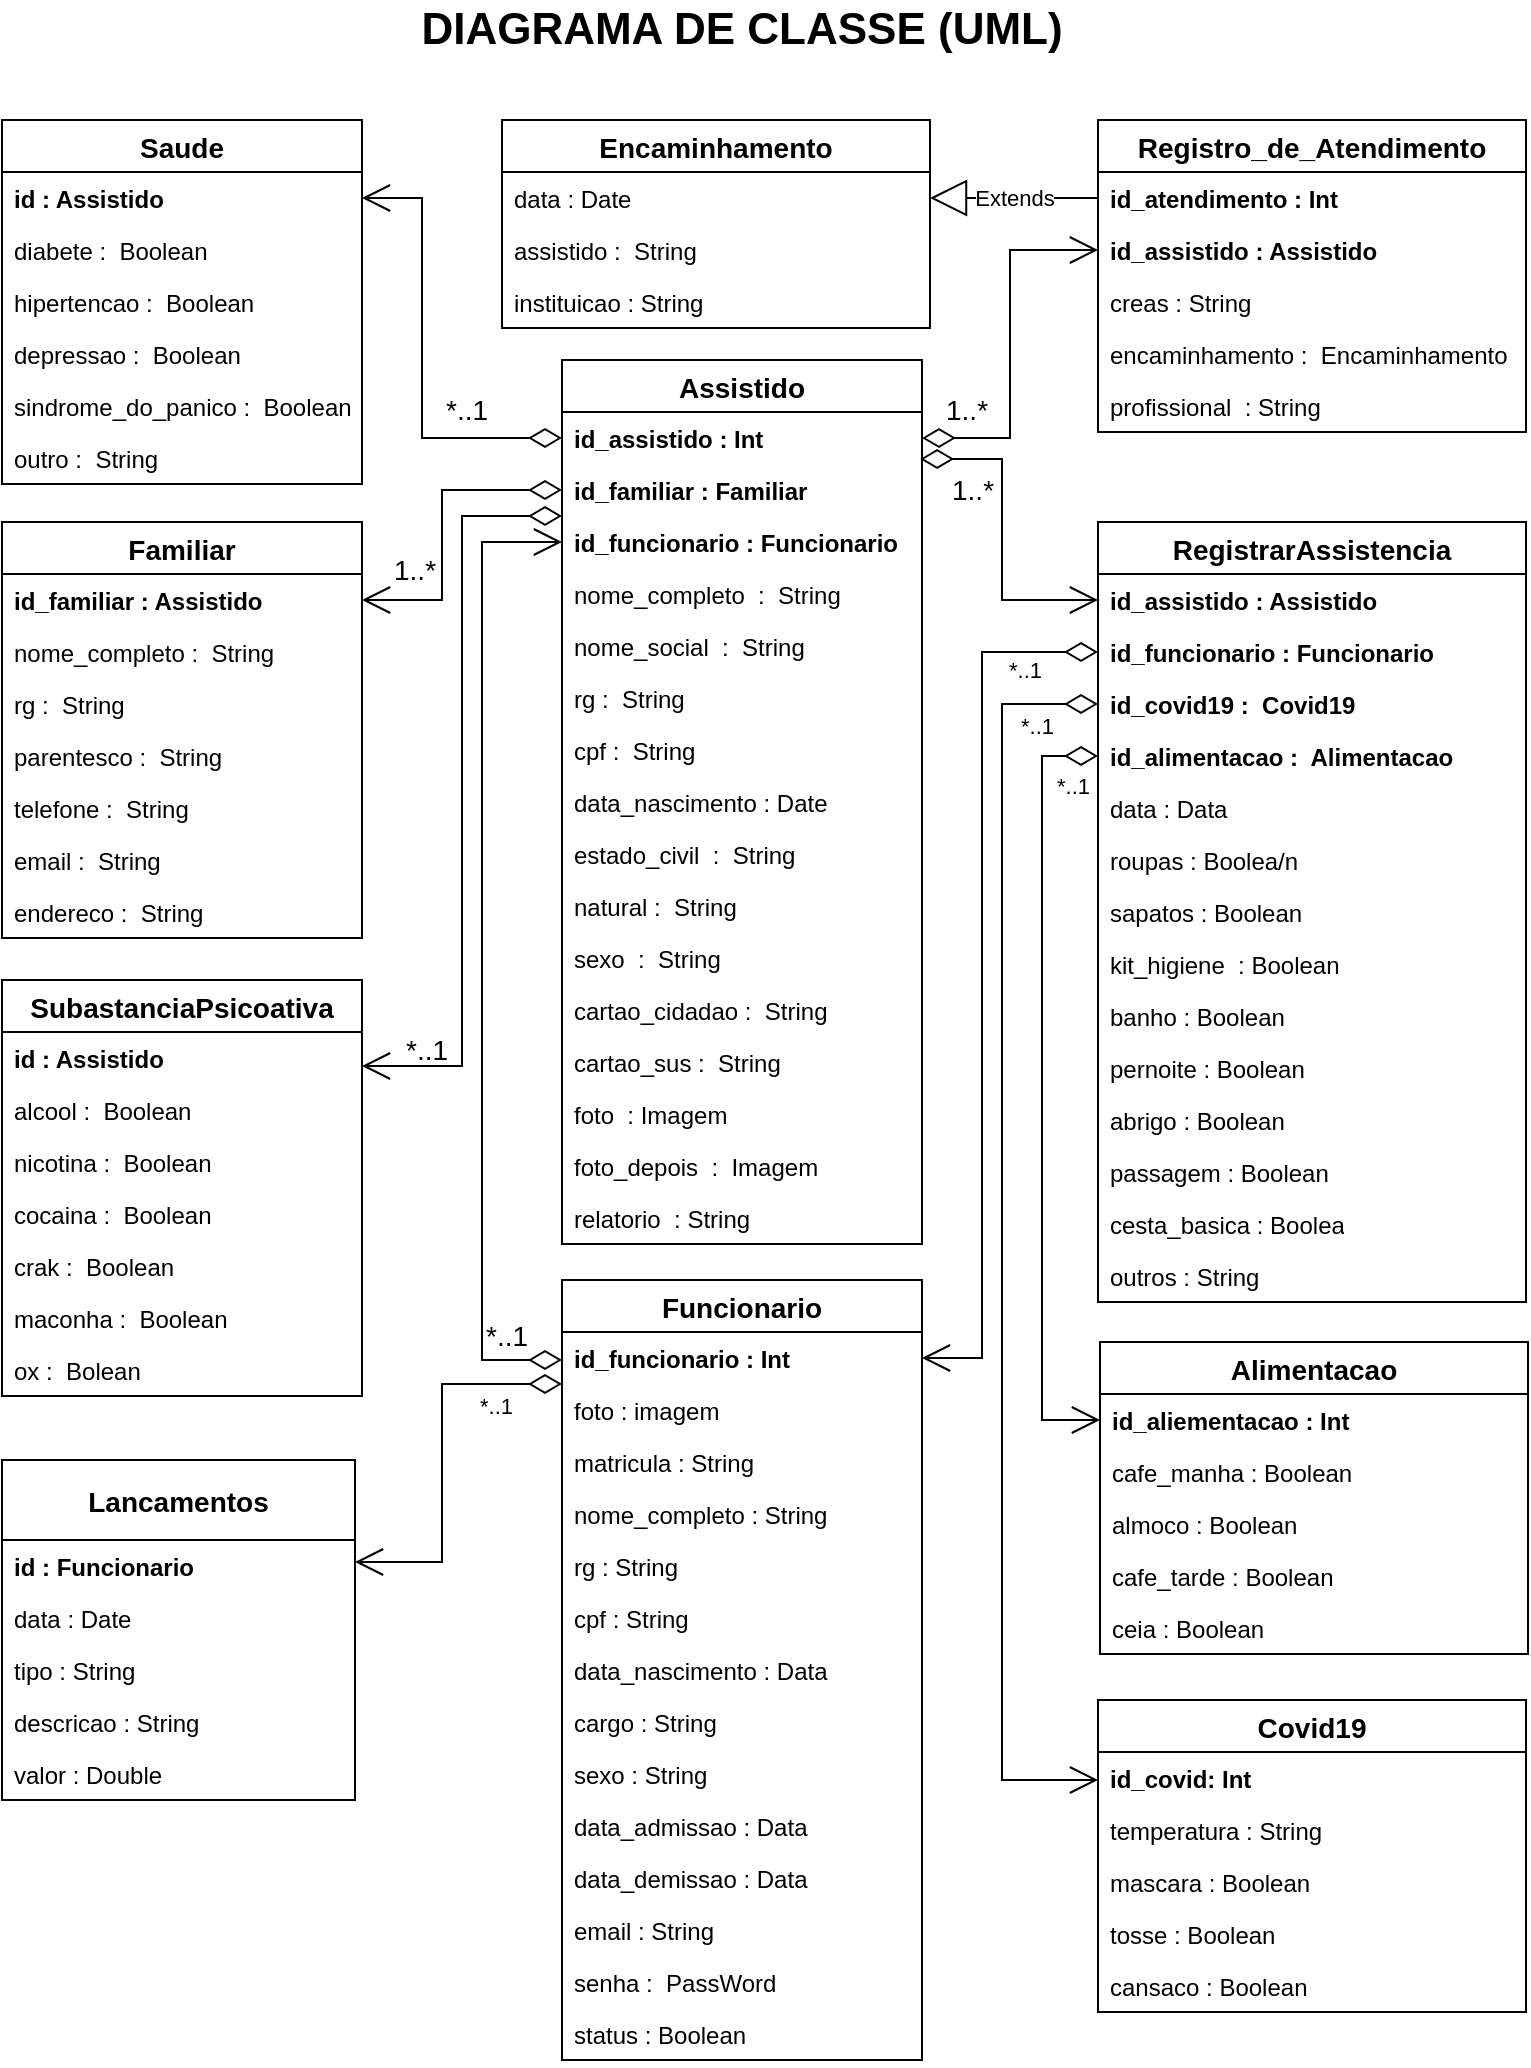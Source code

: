 <mxfile version="16.6.1" type="device"><diagram id="DIcreP77jRd5y2F-mTkE" name="Page-1"><mxGraphModel dx="1102" dy="582" grid="1" gridSize="10" guides="1" tooltips="1" connect="1" arrows="1" fold="1" page="1" pageScale="1" pageWidth="827" pageHeight="1169" math="0" shadow="0"><root><mxCell id="0"/><mxCell id="1" parent="0"/><mxCell id="eaZsyKEzgqbfOsxYwFfG-1" value="Assistido" style="swimlane;fontStyle=1;childLayout=stackLayout;horizontal=1;startSize=26;fillColor=none;horizontalStack=0;resizeParent=1;resizeParentMax=0;resizeLast=0;collapsible=1;marginBottom=0;fontSize=14;" parent="1" vertex="1"><mxGeometry x="320" y="200" width="180" height="442" as="geometry"/></mxCell><mxCell id="eaZsyKEzgqbfOsxYwFfG-2" value="id_assistido : Int" style="text;strokeColor=none;fillColor=none;align=left;verticalAlign=top;spacingLeft=4;spacingRight=4;overflow=hidden;rotatable=0;points=[[0,0.5],[1,0.5]];portConstraint=eastwest;fontStyle=1" parent="eaZsyKEzgqbfOsxYwFfG-1" vertex="1"><mxGeometry y="26" width="180" height="26" as="geometry"/></mxCell><mxCell id="eaZsyKEzgqbfOsxYwFfG-3" value="id_familiar : Familiar" style="text;strokeColor=none;fillColor=none;align=left;verticalAlign=top;spacingLeft=4;spacingRight=4;overflow=hidden;rotatable=0;points=[[0,0.5],[1,0.5]];portConstraint=eastwest;fontStyle=1" parent="eaZsyKEzgqbfOsxYwFfG-1" vertex="1"><mxGeometry y="52" width="180" height="26" as="geometry"/></mxCell><mxCell id="eaZsyKEzgqbfOsxYwFfG-4" value="id_funcionario : Funcionario" style="text;strokeColor=none;fillColor=none;align=left;verticalAlign=top;spacingLeft=4;spacingRight=4;overflow=hidden;rotatable=0;points=[[0,0.5],[1,0.5]];portConstraint=eastwest;fontStyle=1" parent="eaZsyKEzgqbfOsxYwFfG-1" vertex="1"><mxGeometry y="78" width="180" height="26" as="geometry"/></mxCell><mxCell id="eaZsyKEzgqbfOsxYwFfG-5" value="nome_completo  :  String" style="text;strokeColor=none;fillColor=none;align=left;verticalAlign=top;spacingLeft=4;spacingRight=4;overflow=hidden;rotatable=0;points=[[0,0.5],[1,0.5]];portConstraint=eastwest;" parent="eaZsyKEzgqbfOsxYwFfG-1" vertex="1"><mxGeometry y="104" width="180" height="26" as="geometry"/></mxCell><mxCell id="eaZsyKEzgqbfOsxYwFfG-6" value="nome_social  :  String" style="text;strokeColor=none;fillColor=none;align=left;verticalAlign=top;spacingLeft=4;spacingRight=4;overflow=hidden;rotatable=0;points=[[0,0.5],[1,0.5]];portConstraint=eastwest;" parent="eaZsyKEzgqbfOsxYwFfG-1" vertex="1"><mxGeometry y="130" width="180" height="26" as="geometry"/></mxCell><mxCell id="eaZsyKEzgqbfOsxYwFfG-7" value="rg :  String    " style="text;strokeColor=none;fillColor=none;align=left;verticalAlign=top;spacingLeft=4;spacingRight=4;overflow=hidden;rotatable=0;points=[[0,0.5],[1,0.5]];portConstraint=eastwest;" parent="eaZsyKEzgqbfOsxYwFfG-1" vertex="1"><mxGeometry y="156" width="180" height="26" as="geometry"/></mxCell><mxCell id="eaZsyKEzgqbfOsxYwFfG-8" value="cpf :  String" style="text;strokeColor=none;fillColor=none;align=left;verticalAlign=top;spacingLeft=4;spacingRight=4;overflow=hidden;rotatable=0;points=[[0,0.5],[1,0.5]];portConstraint=eastwest;" parent="eaZsyKEzgqbfOsxYwFfG-1" vertex="1"><mxGeometry y="182" width="180" height="26" as="geometry"/></mxCell><mxCell id="eaZsyKEzgqbfOsxYwFfG-9" value="data_nascimento : Date" style="text;strokeColor=none;fillColor=none;align=left;verticalAlign=top;spacingLeft=4;spacingRight=4;overflow=hidden;rotatable=0;points=[[0,0.5],[1,0.5]];portConstraint=eastwest;" parent="eaZsyKEzgqbfOsxYwFfG-1" vertex="1"><mxGeometry y="208" width="180" height="26" as="geometry"/></mxCell><mxCell id="eaZsyKEzgqbfOsxYwFfG-10" value="estado_civil  :  String" style="text;strokeColor=none;fillColor=none;align=left;verticalAlign=top;spacingLeft=4;spacingRight=4;overflow=hidden;rotatable=0;points=[[0,0.5],[1,0.5]];portConstraint=eastwest;whiteSpace=wrap;" parent="eaZsyKEzgqbfOsxYwFfG-1" vertex="1"><mxGeometry y="234" width="180" height="26" as="geometry"/></mxCell><mxCell id="eaZsyKEzgqbfOsxYwFfG-11" value="natural :  String" style="text;strokeColor=none;fillColor=none;align=left;verticalAlign=top;spacingLeft=4;spacingRight=4;overflow=hidden;rotatable=0;points=[[0,0.5],[1,0.5]];portConstraint=eastwest;whiteSpace=wrap;" parent="eaZsyKEzgqbfOsxYwFfG-1" vertex="1"><mxGeometry y="260" width="180" height="26" as="geometry"/></mxCell><mxCell id="eaZsyKEzgqbfOsxYwFfG-12" value="sexo  :  String" style="text;strokeColor=none;fillColor=none;align=left;verticalAlign=top;spacingLeft=4;spacingRight=4;overflow=hidden;rotatable=0;points=[[0,0.5],[1,0.5]];portConstraint=eastwest;whiteSpace=wrap;" parent="eaZsyKEzgqbfOsxYwFfG-1" vertex="1"><mxGeometry y="286" width="180" height="26" as="geometry"/></mxCell><mxCell id="eaZsyKEzgqbfOsxYwFfG-13" value="cartao_cidadao :  String" style="text;strokeColor=none;fillColor=none;align=left;verticalAlign=top;spacingLeft=4;spacingRight=4;overflow=hidden;rotatable=0;points=[[0,0.5],[1,0.5]];portConstraint=eastwest;whiteSpace=wrap;" parent="eaZsyKEzgqbfOsxYwFfG-1" vertex="1"><mxGeometry y="312" width="180" height="26" as="geometry"/></mxCell><mxCell id="eaZsyKEzgqbfOsxYwFfG-14" value="cartao_sus :  String" style="text;strokeColor=none;fillColor=none;align=left;verticalAlign=top;spacingLeft=4;spacingRight=4;overflow=hidden;rotatable=0;points=[[0,0.5],[1,0.5]];portConstraint=eastwest;whiteSpace=wrap;" parent="eaZsyKEzgqbfOsxYwFfG-1" vertex="1"><mxGeometry y="338" width="180" height="26" as="geometry"/></mxCell><mxCell id="eaZsyKEzgqbfOsxYwFfG-18" value="foto  : Imagem" style="text;strokeColor=none;fillColor=none;align=left;verticalAlign=top;spacingLeft=4;spacingRight=4;overflow=hidden;rotatable=0;points=[[0,0.5],[1,0.5]];portConstraint=eastwest;whiteSpace=wrap;" parent="eaZsyKEzgqbfOsxYwFfG-1" vertex="1"><mxGeometry y="364" width="180" height="26" as="geometry"/></mxCell><mxCell id="eaZsyKEzgqbfOsxYwFfG-19" value="foto_depois  :  Imagem" style="text;strokeColor=none;fillColor=none;align=left;verticalAlign=top;spacingLeft=4;spacingRight=4;overflow=hidden;rotatable=0;points=[[0,0.5],[1,0.5]];portConstraint=eastwest;whiteSpace=wrap;" parent="eaZsyKEzgqbfOsxYwFfG-1" vertex="1"><mxGeometry y="390" width="180" height="26" as="geometry"/></mxCell><mxCell id="jufj4aLTAfnWAOFyZQdP-3" value="relatorio  : String" style="text;strokeColor=none;fillColor=none;align=left;verticalAlign=top;spacingLeft=4;spacingRight=4;overflow=hidden;rotatable=0;points=[[0,0.5],[1,0.5]];portConstraint=eastwest;whiteSpace=wrap;" vertex="1" parent="eaZsyKEzgqbfOsxYwFfG-1"><mxGeometry y="416" width="180" height="26" as="geometry"/></mxCell><mxCell id="eaZsyKEzgqbfOsxYwFfG-20" value="Familiar" style="swimlane;fontStyle=1;childLayout=stackLayout;horizontal=1;startSize=26;fillColor=none;horizontalStack=0;resizeParent=1;resizeParentMax=0;resizeLast=0;collapsible=1;marginBottom=0;fontSize=14;" parent="1" vertex="1"><mxGeometry x="40" y="281" width="180" height="208" as="geometry"/></mxCell><mxCell id="eaZsyKEzgqbfOsxYwFfG-21" value="id_familiar : Assistido" style="text;strokeColor=none;fillColor=none;align=left;verticalAlign=top;spacingLeft=4;spacingRight=4;overflow=hidden;rotatable=0;points=[[0,0.5],[1,0.5]];portConstraint=eastwest;fontStyle=1" parent="eaZsyKEzgqbfOsxYwFfG-20" vertex="1"><mxGeometry y="26" width="180" height="26" as="geometry"/></mxCell><mxCell id="eaZsyKEzgqbfOsxYwFfG-22" value="nome_completo :  String" style="text;strokeColor=none;fillColor=none;align=left;verticalAlign=top;spacingLeft=4;spacingRight=4;overflow=hidden;rotatable=0;points=[[0,0.5],[1,0.5]];portConstraint=eastwest;" parent="eaZsyKEzgqbfOsxYwFfG-20" vertex="1"><mxGeometry y="52" width="180" height="26" as="geometry"/></mxCell><mxCell id="mqEKfAG3REW239-7XIZJ-4" value="rg :  String" style="text;strokeColor=none;fillColor=none;align=left;verticalAlign=top;spacingLeft=4;spacingRight=4;overflow=hidden;rotatable=0;points=[[0,0.5],[1,0.5]];portConstraint=eastwest;" parent="eaZsyKEzgqbfOsxYwFfG-20" vertex="1"><mxGeometry y="78" width="180" height="26" as="geometry"/></mxCell><mxCell id="eaZsyKEzgqbfOsxYwFfG-23" value="parentesco :  String" style="text;strokeColor=none;fillColor=none;align=left;verticalAlign=top;spacingLeft=4;spacingRight=4;overflow=hidden;rotatable=0;points=[[0,0.5],[1,0.5]];portConstraint=eastwest;" parent="eaZsyKEzgqbfOsxYwFfG-20" vertex="1"><mxGeometry y="104" width="180" height="26" as="geometry"/></mxCell><mxCell id="eaZsyKEzgqbfOsxYwFfG-24" value="telefone :  String" style="text;strokeColor=none;fillColor=none;align=left;verticalAlign=top;spacingLeft=4;spacingRight=4;overflow=hidden;rotatable=0;points=[[0,0.5],[1,0.5]];portConstraint=eastwest;" parent="eaZsyKEzgqbfOsxYwFfG-20" vertex="1"><mxGeometry y="130" width="180" height="26" as="geometry"/></mxCell><mxCell id="eaZsyKEzgqbfOsxYwFfG-25" value="email :  String" style="text;strokeColor=none;fillColor=none;align=left;verticalAlign=top;spacingLeft=4;spacingRight=4;overflow=hidden;rotatable=0;points=[[0,0.5],[1,0.5]];portConstraint=eastwest;" parent="eaZsyKEzgqbfOsxYwFfG-20" vertex="1"><mxGeometry y="156" width="180" height="26" as="geometry"/></mxCell><mxCell id="eaZsyKEzgqbfOsxYwFfG-26" value="endereco :  String" style="text;strokeColor=none;fillColor=none;align=left;verticalAlign=top;spacingLeft=4;spacingRight=4;overflow=hidden;rotatable=0;points=[[0,0.5],[1,0.5]];portConstraint=eastwest;" parent="eaZsyKEzgqbfOsxYwFfG-20" vertex="1"><mxGeometry y="182" width="180" height="26" as="geometry"/></mxCell><mxCell id="eaZsyKEzgqbfOsxYwFfG-27" value="Funcionario" style="swimlane;fontStyle=1;childLayout=stackLayout;horizontal=1;startSize=26;fillColor=none;horizontalStack=0;resizeParent=1;resizeParentMax=0;resizeLast=0;collapsible=1;marginBottom=0;fontSize=14;" parent="1" vertex="1"><mxGeometry x="320" y="660" width="180" height="390" as="geometry"><mxRectangle x="320" y="660" width="110" height="26" as="alternateBounds"/></mxGeometry></mxCell><mxCell id="eaZsyKEzgqbfOsxYwFfG-28" value="id_funcionario : Int" style="text;strokeColor=none;fillColor=none;align=left;verticalAlign=top;spacingLeft=4;spacingRight=4;overflow=hidden;rotatable=0;points=[[0,0.5],[1,0.5]];portConstraint=eastwest;fontStyle=1" parent="eaZsyKEzgqbfOsxYwFfG-27" vertex="1"><mxGeometry y="26" width="180" height="26" as="geometry"/></mxCell><mxCell id="eaZsyKEzgqbfOsxYwFfG-29" value="foto : imagem" style="text;strokeColor=none;fillColor=none;align=left;verticalAlign=top;spacingLeft=4;spacingRight=4;overflow=hidden;rotatable=0;points=[[0,0.5],[1,0.5]];portConstraint=eastwest;" parent="eaZsyKEzgqbfOsxYwFfG-27" vertex="1"><mxGeometry y="52" width="180" height="26" as="geometry"/></mxCell><mxCell id="eaZsyKEzgqbfOsxYwFfG-30" value="matricula : String" style="text;strokeColor=none;fillColor=none;align=left;verticalAlign=top;spacingLeft=4;spacingRight=4;overflow=hidden;rotatable=0;points=[[0,0.5],[1,0.5]];portConstraint=eastwest;" parent="eaZsyKEzgqbfOsxYwFfG-27" vertex="1"><mxGeometry y="78" width="180" height="26" as="geometry"/></mxCell><mxCell id="eaZsyKEzgqbfOsxYwFfG-31" value="nome_completo : String" style="text;strokeColor=none;fillColor=none;align=left;verticalAlign=top;spacingLeft=4;spacingRight=4;overflow=hidden;rotatable=0;points=[[0,0.5],[1,0.5]];portConstraint=eastwest;" parent="eaZsyKEzgqbfOsxYwFfG-27" vertex="1"><mxGeometry y="104" width="180" height="26" as="geometry"/></mxCell><mxCell id="eaZsyKEzgqbfOsxYwFfG-32" value="rg : String" style="text;strokeColor=none;fillColor=none;align=left;verticalAlign=top;spacingLeft=4;spacingRight=4;overflow=hidden;rotatable=0;points=[[0,0.5],[1,0.5]];portConstraint=eastwest;" parent="eaZsyKEzgqbfOsxYwFfG-27" vertex="1"><mxGeometry y="130" width="180" height="26" as="geometry"/></mxCell><mxCell id="eaZsyKEzgqbfOsxYwFfG-33" value="cpf : String" style="text;strokeColor=none;fillColor=none;align=left;verticalAlign=top;spacingLeft=4;spacingRight=4;overflow=hidden;rotatable=0;points=[[0,0.5],[1,0.5]];portConstraint=eastwest;" parent="eaZsyKEzgqbfOsxYwFfG-27" vertex="1"><mxGeometry y="156" width="180" height="26" as="geometry"/></mxCell><mxCell id="eaZsyKEzgqbfOsxYwFfG-34" value="data_nascimento : Data" style="text;strokeColor=none;fillColor=none;align=left;verticalAlign=top;spacingLeft=4;spacingRight=4;overflow=hidden;rotatable=0;points=[[0,0.5],[1,0.5]];portConstraint=eastwest;" parent="eaZsyKEzgqbfOsxYwFfG-27" vertex="1"><mxGeometry y="182" width="180" height="26" as="geometry"/></mxCell><mxCell id="eaZsyKEzgqbfOsxYwFfG-35" value="cargo : String" style="text;strokeColor=none;fillColor=none;align=left;verticalAlign=top;spacingLeft=4;spacingRight=4;overflow=hidden;rotatable=0;points=[[0,0.5],[1,0.5]];portConstraint=eastwest;" parent="eaZsyKEzgqbfOsxYwFfG-27" vertex="1"><mxGeometry y="208" width="180" height="26" as="geometry"/></mxCell><mxCell id="eaZsyKEzgqbfOsxYwFfG-36" value="sexo : String" style="text;strokeColor=none;fillColor=none;align=left;verticalAlign=top;spacingLeft=4;spacingRight=4;overflow=hidden;rotatable=0;points=[[0,0.5],[1,0.5]];portConstraint=eastwest;" parent="eaZsyKEzgqbfOsxYwFfG-27" vertex="1"><mxGeometry y="234" width="180" height="26" as="geometry"/></mxCell><mxCell id="eaZsyKEzgqbfOsxYwFfG-37" value="data_admissao : Data" style="text;strokeColor=none;fillColor=none;align=left;verticalAlign=top;spacingLeft=4;spacingRight=4;overflow=hidden;rotatable=0;points=[[0,0.5],[1,0.5]];portConstraint=eastwest;" parent="eaZsyKEzgqbfOsxYwFfG-27" vertex="1"><mxGeometry y="260" width="180" height="26" as="geometry"/></mxCell><mxCell id="eaZsyKEzgqbfOsxYwFfG-38" value="data_demissao : Data" style="text;strokeColor=none;fillColor=none;align=left;verticalAlign=top;spacingLeft=4;spacingRight=4;overflow=hidden;rotatable=0;points=[[0,0.5],[1,0.5]];portConstraint=eastwest;" parent="eaZsyKEzgqbfOsxYwFfG-27" vertex="1"><mxGeometry y="286" width="180" height="26" as="geometry"/></mxCell><mxCell id="eaZsyKEzgqbfOsxYwFfG-39" value="email : String" style="text;strokeColor=none;fillColor=none;align=left;verticalAlign=top;spacingLeft=4;spacingRight=4;overflow=hidden;rotatable=0;points=[[0,0.5],[1,0.5]];portConstraint=eastwest;" parent="eaZsyKEzgqbfOsxYwFfG-27" vertex="1"><mxGeometry y="312" width="180" height="26" as="geometry"/></mxCell><mxCell id="mqEKfAG3REW239-7XIZJ-2" value="senha :  PassWord" style="text;strokeColor=none;fillColor=none;align=left;verticalAlign=top;spacingLeft=4;spacingRight=4;overflow=hidden;rotatable=0;points=[[0,0.5],[1,0.5]];portConstraint=eastwest;" parent="eaZsyKEzgqbfOsxYwFfG-27" vertex="1"><mxGeometry y="338" width="180" height="26" as="geometry"/></mxCell><mxCell id="mqEKfAG3REW239-7XIZJ-1" value="status : Boolean" style="text;strokeColor=none;fillColor=none;align=left;verticalAlign=top;spacingLeft=4;spacingRight=4;overflow=hidden;rotatable=0;points=[[0,0.5],[1,0.5]];portConstraint=eastwest;" parent="eaZsyKEzgqbfOsxYwFfG-27" vertex="1"><mxGeometry y="364" width="180" height="26" as="geometry"/></mxCell><mxCell id="eaZsyKEzgqbfOsxYwFfG-40" value="RegistrarAssistencia" style="swimlane;fontStyle=1;childLayout=stackLayout;horizontal=1;startSize=26;fillColor=none;horizontalStack=0;resizeParent=1;resizeParentMax=0;resizeLast=0;collapsible=1;marginBottom=0;fontSize=14;" parent="1" vertex="1"><mxGeometry x="588" y="281" width="214" height="390" as="geometry"/></mxCell><mxCell id="eaZsyKEzgqbfOsxYwFfG-41" value="id_assistido : Assistido" style="text;strokeColor=none;fillColor=none;align=left;verticalAlign=top;spacingLeft=4;spacingRight=4;overflow=hidden;rotatable=0;points=[[0,0.5],[1,0.5]];portConstraint=eastwest;fontStyle=1" parent="eaZsyKEzgqbfOsxYwFfG-40" vertex="1"><mxGeometry y="26" width="214" height="26" as="geometry"/></mxCell><mxCell id="eaZsyKEzgqbfOsxYwFfG-42" value="id_funcionario : Funcionario" style="text;strokeColor=none;fillColor=none;align=left;verticalAlign=top;spacingLeft=4;spacingRight=4;overflow=hidden;rotatable=0;points=[[0,0.5],[1,0.5]];portConstraint=eastwest;fontStyle=1" parent="eaZsyKEzgqbfOsxYwFfG-40" vertex="1"><mxGeometry y="52" width="214" height="26" as="geometry"/></mxCell><mxCell id="eaZsyKEzgqbfOsxYwFfG-44" value="id_covid19 :  Covid19" style="text;strokeColor=none;fillColor=none;align=left;verticalAlign=top;spacingLeft=4;spacingRight=4;overflow=hidden;rotatable=0;points=[[0,0.5],[1,0.5]];portConstraint=eastwest;fontStyle=1" parent="eaZsyKEzgqbfOsxYwFfG-40" vertex="1"><mxGeometry y="78" width="214" height="26" as="geometry"/></mxCell><mxCell id="eaZsyKEzgqbfOsxYwFfG-43" value="id_alimentacao :  Alimentacao" style="text;strokeColor=none;fillColor=none;align=left;verticalAlign=top;spacingLeft=4;spacingRight=4;overflow=hidden;rotatable=0;points=[[0,0.5],[1,0.5]];portConstraint=eastwest;fontStyle=1" parent="eaZsyKEzgqbfOsxYwFfG-40" vertex="1"><mxGeometry y="104" width="214" height="26" as="geometry"/></mxCell><mxCell id="eaZsyKEzgqbfOsxYwFfG-45" value="data : Data" style="text;strokeColor=none;fillColor=none;align=left;verticalAlign=top;spacingLeft=4;spacingRight=4;overflow=hidden;rotatable=0;points=[[0,0.5],[1,0.5]];portConstraint=eastwest;" parent="eaZsyKEzgqbfOsxYwFfG-40" vertex="1"><mxGeometry y="130" width="214" height="26" as="geometry"/></mxCell><mxCell id="eaZsyKEzgqbfOsxYwFfG-46" value="roupas : Boolea/n" style="text;strokeColor=none;fillColor=none;align=left;verticalAlign=top;spacingLeft=4;spacingRight=4;overflow=hidden;rotatable=0;points=[[0,0.5],[1,0.5]];portConstraint=eastwest;whiteSpace=wrap;" parent="eaZsyKEzgqbfOsxYwFfG-40" vertex="1"><mxGeometry y="156" width="214" height="26" as="geometry"/></mxCell><mxCell id="eaZsyKEzgqbfOsxYwFfG-47" value="sapatos : Boolean" style="text;strokeColor=none;fillColor=none;align=left;verticalAlign=top;spacingLeft=4;spacingRight=4;overflow=hidden;rotatable=0;points=[[0,0.5],[1,0.5]];portConstraint=eastwest;whiteSpace=wrap;" parent="eaZsyKEzgqbfOsxYwFfG-40" vertex="1"><mxGeometry y="182" width="214" height="26" as="geometry"/></mxCell><mxCell id="eaZsyKEzgqbfOsxYwFfG-48" value="kit_higiene  : Boolean" style="text;strokeColor=none;fillColor=none;align=left;verticalAlign=top;spacingLeft=4;spacingRight=4;overflow=hidden;rotatable=0;points=[[0,0.5],[1,0.5]];portConstraint=eastwest;" parent="eaZsyKEzgqbfOsxYwFfG-40" vertex="1"><mxGeometry y="208" width="214" height="26" as="geometry"/></mxCell><mxCell id="eaZsyKEzgqbfOsxYwFfG-49" value="banho : Boolean" style="text;strokeColor=none;fillColor=none;align=left;verticalAlign=top;spacingLeft=4;spacingRight=4;overflow=hidden;rotatable=0;points=[[0,0.5],[1,0.5]];portConstraint=eastwest;" parent="eaZsyKEzgqbfOsxYwFfG-40" vertex="1"><mxGeometry y="234" width="214" height="26" as="geometry"/></mxCell><mxCell id="eaZsyKEzgqbfOsxYwFfG-50" value="pernoite : Boolean" style="text;strokeColor=none;fillColor=none;align=left;verticalAlign=top;spacingLeft=4;spacingRight=4;overflow=hidden;rotatable=0;points=[[0,0.5],[1,0.5]];portConstraint=eastwest;whiteSpace=wrap;" parent="eaZsyKEzgqbfOsxYwFfG-40" vertex="1"><mxGeometry y="260" width="214" height="26" as="geometry"/></mxCell><mxCell id="eaZsyKEzgqbfOsxYwFfG-51" value="abrigo : Boolean" style="text;strokeColor=none;fillColor=none;align=left;verticalAlign=top;spacingLeft=4;spacingRight=4;overflow=hidden;rotatable=0;points=[[0,0.5],[1,0.5]];portConstraint=eastwest;whiteSpace=wrap;" parent="eaZsyKEzgqbfOsxYwFfG-40" vertex="1"><mxGeometry y="286" width="214" height="26" as="geometry"/></mxCell><mxCell id="eaZsyKEzgqbfOsxYwFfG-52" value="passagem : Boolean" style="text;strokeColor=none;fillColor=none;align=left;verticalAlign=top;spacingLeft=4;spacingRight=4;overflow=hidden;rotatable=0;points=[[0,0.5],[1,0.5]];portConstraint=eastwest;whiteSpace=wrap;" parent="eaZsyKEzgqbfOsxYwFfG-40" vertex="1"><mxGeometry y="312" width="214" height="26" as="geometry"/></mxCell><mxCell id="eaZsyKEzgqbfOsxYwFfG-54" value="cesta_basica : Boolea" style="text;strokeColor=none;fillColor=none;align=left;verticalAlign=top;spacingLeft=4;spacingRight=4;overflow=hidden;rotatable=0;points=[[0,0.5],[1,0.5]];portConstraint=eastwest;whiteSpace=wrap;" parent="eaZsyKEzgqbfOsxYwFfG-40" vertex="1"><mxGeometry y="338" width="214" height="26" as="geometry"/></mxCell><mxCell id="eaZsyKEzgqbfOsxYwFfG-53" value="outros : String" style="text;strokeColor=none;fillColor=none;align=left;verticalAlign=top;spacingLeft=4;spacingRight=4;overflow=hidden;rotatable=0;points=[[0,0.5],[1,0.5]];portConstraint=eastwest;whiteSpace=wrap;" parent="eaZsyKEzgqbfOsxYwFfG-40" vertex="1"><mxGeometry y="364" width="214" height="26" as="geometry"/></mxCell><mxCell id="eaZsyKEzgqbfOsxYwFfG-55" value="SubastanciaPsicoativa" style="swimlane;fontStyle=1;childLayout=stackLayout;horizontal=1;startSize=26;fillColor=none;horizontalStack=0;resizeParent=1;resizeParentMax=0;resizeLast=0;collapsible=1;marginBottom=0;fontSize=14;" parent="1" vertex="1"><mxGeometry x="40" y="510" width="180" height="208" as="geometry"/></mxCell><mxCell id="eaZsyKEzgqbfOsxYwFfG-56" value="id : Assistido" style="text;strokeColor=none;fillColor=none;align=left;verticalAlign=top;spacingLeft=4;spacingRight=4;overflow=hidden;rotatable=0;points=[[0,0.5],[1,0.5]];portConstraint=eastwest;fontStyle=1" parent="eaZsyKEzgqbfOsxYwFfG-55" vertex="1"><mxGeometry y="26" width="180" height="26" as="geometry"/></mxCell><mxCell id="eaZsyKEzgqbfOsxYwFfG-57" value="alcool :  Boolean" style="text;strokeColor=none;fillColor=none;align=left;verticalAlign=top;spacingLeft=4;spacingRight=4;overflow=hidden;rotatable=0;points=[[0,0.5],[1,0.5]];portConstraint=eastwest;" parent="eaZsyKEzgqbfOsxYwFfG-55" vertex="1"><mxGeometry y="52" width="180" height="26" as="geometry"/></mxCell><mxCell id="eaZsyKEzgqbfOsxYwFfG-58" value="nicotina :  Boolean" style="text;strokeColor=none;fillColor=none;align=left;verticalAlign=top;spacingLeft=4;spacingRight=4;overflow=hidden;rotatable=0;points=[[0,0.5],[1,0.5]];portConstraint=eastwest;" parent="eaZsyKEzgqbfOsxYwFfG-55" vertex="1"><mxGeometry y="78" width="180" height="26" as="geometry"/></mxCell><mxCell id="eaZsyKEzgqbfOsxYwFfG-59" value="cocaina :  Boolean" style="text;strokeColor=none;fillColor=none;align=left;verticalAlign=top;spacingLeft=4;spacingRight=4;overflow=hidden;rotatable=0;points=[[0,0.5],[1,0.5]];portConstraint=eastwest;" parent="eaZsyKEzgqbfOsxYwFfG-55" vertex="1"><mxGeometry y="104" width="180" height="26" as="geometry"/></mxCell><mxCell id="eaZsyKEzgqbfOsxYwFfG-60" value="crak :  Boolean" style="text;strokeColor=none;fillColor=none;align=left;verticalAlign=top;spacingLeft=4;spacingRight=4;overflow=hidden;rotatable=0;points=[[0,0.5],[1,0.5]];portConstraint=eastwest;" parent="eaZsyKEzgqbfOsxYwFfG-55" vertex="1"><mxGeometry y="130" width="180" height="26" as="geometry"/></mxCell><mxCell id="eaZsyKEzgqbfOsxYwFfG-61" value="maconha :  Boolean" style="text;strokeColor=none;fillColor=none;align=left;verticalAlign=top;spacingLeft=4;spacingRight=4;overflow=hidden;rotatable=0;points=[[0,0.5],[1,0.5]];portConstraint=eastwest;whiteSpace=wrap;" parent="eaZsyKEzgqbfOsxYwFfG-55" vertex="1"><mxGeometry y="156" width="180" height="26" as="geometry"/></mxCell><mxCell id="eaZsyKEzgqbfOsxYwFfG-62" value="ox :  Bolean" style="text;strokeColor=none;fillColor=none;align=left;verticalAlign=top;spacingLeft=4;spacingRight=4;overflow=hidden;rotatable=0;points=[[0,0.5],[1,0.5]];portConstraint=eastwest;whiteSpace=wrap;" parent="eaZsyKEzgqbfOsxYwFfG-55" vertex="1"><mxGeometry y="182" width="180" height="26" as="geometry"/></mxCell><mxCell id="eaZsyKEzgqbfOsxYwFfG-63" value="Registro_de_Atendimento" style="swimlane;fontStyle=1;childLayout=stackLayout;horizontal=1;startSize=26;fillColor=none;horizontalStack=0;resizeParent=1;resizeParentMax=0;resizeLast=0;collapsible=1;marginBottom=0;fontSize=14;" parent="1" vertex="1"><mxGeometry x="588" y="80" width="214" height="156" as="geometry"/></mxCell><mxCell id="eaZsyKEzgqbfOsxYwFfG-64" value="id_atendimento : Int" style="text;strokeColor=none;fillColor=none;align=left;verticalAlign=top;spacingLeft=4;spacingRight=4;overflow=hidden;rotatable=0;points=[[0,0.5],[1,0.5]];portConstraint=eastwest;fontStyle=1" parent="eaZsyKEzgqbfOsxYwFfG-63" vertex="1"><mxGeometry y="26" width="214" height="26" as="geometry"/></mxCell><mxCell id="eaZsyKEzgqbfOsxYwFfG-65" value="id_assistido : Assistido" style="text;strokeColor=none;fillColor=none;align=left;verticalAlign=top;spacingLeft=4;spacingRight=4;overflow=hidden;rotatable=0;points=[[0,0.5],[1,0.5]];portConstraint=eastwest;fontStyle=1" parent="eaZsyKEzgqbfOsxYwFfG-63" vertex="1"><mxGeometry y="52" width="214" height="26" as="geometry"/></mxCell><mxCell id="eaZsyKEzgqbfOsxYwFfG-66" value="creas : String" style="text;strokeColor=none;fillColor=none;align=left;verticalAlign=top;spacingLeft=4;spacingRight=4;overflow=hidden;rotatable=0;points=[[0,0.5],[1,0.5]];portConstraint=eastwest;" parent="eaZsyKEzgqbfOsxYwFfG-63" vertex="1"><mxGeometry y="78" width="214" height="26" as="geometry"/></mxCell><mxCell id="eaZsyKEzgqbfOsxYwFfG-67" value="encaminhamento :  Encaminhamento" style="text;strokeColor=none;fillColor=none;align=left;verticalAlign=top;spacingLeft=4;spacingRight=4;overflow=hidden;rotatable=0;points=[[0,0.5],[1,0.5]];portConstraint=eastwest;whiteSpace=wrap;" parent="eaZsyKEzgqbfOsxYwFfG-63" vertex="1"><mxGeometry y="104" width="214" height="26" as="geometry"/></mxCell><mxCell id="eaZsyKEzgqbfOsxYwFfG-68" value="profissional  : String" style="text;strokeColor=none;fillColor=none;align=left;verticalAlign=top;spacingLeft=4;spacingRight=4;overflow=hidden;rotatable=0;points=[[0,0.5],[1,0.5]];portConstraint=eastwest;" parent="eaZsyKEzgqbfOsxYwFfG-63" vertex="1"><mxGeometry y="130" width="214" height="26" as="geometry"/></mxCell><mxCell id="eaZsyKEzgqbfOsxYwFfG-69" value="Saude" style="swimlane;fontStyle=1;childLayout=stackLayout;horizontal=1;startSize=26;fillColor=none;horizontalStack=0;resizeParent=1;resizeParentMax=0;resizeLast=0;collapsible=1;marginBottom=0;fontSize=14;" parent="1" vertex="1"><mxGeometry x="40" y="80" width="180" height="182" as="geometry"/></mxCell><mxCell id="eaZsyKEzgqbfOsxYwFfG-70" value="id : Assistido" style="text;strokeColor=none;fillColor=none;align=left;verticalAlign=top;spacingLeft=4;spacingRight=4;overflow=hidden;rotatable=0;points=[[0,0.5],[1,0.5]];portConstraint=eastwest;fontStyle=1" parent="eaZsyKEzgqbfOsxYwFfG-69" vertex="1"><mxGeometry y="26" width="180" height="26" as="geometry"/></mxCell><mxCell id="eaZsyKEzgqbfOsxYwFfG-71" value="diabete :  Boolean" style="text;strokeColor=none;fillColor=none;align=left;verticalAlign=top;spacingLeft=4;spacingRight=4;overflow=hidden;rotatable=0;points=[[0,0.5],[1,0.5]];portConstraint=eastwest;" parent="eaZsyKEzgqbfOsxYwFfG-69" vertex="1"><mxGeometry y="52" width="180" height="26" as="geometry"/></mxCell><mxCell id="eaZsyKEzgqbfOsxYwFfG-72" value="hipertencao :  Boolean" style="text;strokeColor=none;fillColor=none;align=left;verticalAlign=top;spacingLeft=4;spacingRight=4;overflow=hidden;rotatable=0;points=[[0,0.5],[1,0.5]];portConstraint=eastwest;" parent="eaZsyKEzgqbfOsxYwFfG-69" vertex="1"><mxGeometry y="78" width="180" height="26" as="geometry"/></mxCell><mxCell id="eaZsyKEzgqbfOsxYwFfG-73" value="depressao :  Boolean" style="text;strokeColor=none;fillColor=none;align=left;verticalAlign=top;spacingLeft=4;spacingRight=4;overflow=hidden;rotatable=0;points=[[0,0.5],[1,0.5]];portConstraint=eastwest;" parent="eaZsyKEzgqbfOsxYwFfG-69" vertex="1"><mxGeometry y="104" width="180" height="26" as="geometry"/></mxCell><mxCell id="eaZsyKEzgqbfOsxYwFfG-74" value="sindrome_do_panico :  Boolean" style="text;strokeColor=none;fillColor=none;align=left;verticalAlign=top;spacingLeft=4;spacingRight=4;overflow=hidden;rotatable=0;points=[[0,0.5],[1,0.5]];portConstraint=eastwest;" parent="eaZsyKEzgqbfOsxYwFfG-69" vertex="1"><mxGeometry y="130" width="180" height="26" as="geometry"/></mxCell><mxCell id="eaZsyKEzgqbfOsxYwFfG-75" value="outro :  String" style="text;strokeColor=none;fillColor=none;align=left;verticalAlign=top;spacingLeft=4;spacingRight=4;overflow=hidden;rotatable=0;points=[[0,0.5],[1,0.5]];portConstraint=eastwest;" parent="eaZsyKEzgqbfOsxYwFfG-69" vertex="1"><mxGeometry y="156" width="180" height="26" as="geometry"/></mxCell><mxCell id="eaZsyKEzgqbfOsxYwFfG-76" value="DIAGRAMA DE CLASSE (UML)" style="text;html=1;strokeColor=none;fillColor=none;align=center;verticalAlign=middle;whiteSpace=wrap;rounded=0;fontStyle=1;horizontal=1;fontSize=22;" parent="1" vertex="1"><mxGeometry x="232" y="20" width="356" height="30" as="geometry"/></mxCell><mxCell id="eaZsyKEzgqbfOsxYwFfG-77" value="" style="endArrow=open;html=1;endSize=12;startArrow=diamondThin;startSize=14;startFill=0;edgeStyle=orthogonalEdgeStyle;rounded=0;fontSize=14;entryX=1;entryY=0.5;entryDx=0;entryDy=0;exitX=0;exitY=0.5;exitDx=0;exitDy=0;" parent="1" source="eaZsyKEzgqbfOsxYwFfG-2" target="eaZsyKEzgqbfOsxYwFfG-70" edge="1"><mxGeometry relative="1" as="geometry"><mxPoint x="460" y="110" as="sourcePoint"/><mxPoint x="380" y="120" as="targetPoint"/><Array as="points"><mxPoint x="250" y="239"/><mxPoint x="250" y="119"/></Array></mxGeometry></mxCell><mxCell id="eaZsyKEzgqbfOsxYwFfG-78" value="*..1" style="edgeLabel;resizable=0;html=1;align=left;verticalAlign=top;fontSize=14;" parent="eaZsyKEzgqbfOsxYwFfG-77" connectable="0" vertex="1"><mxGeometry x="-1" relative="1" as="geometry"><mxPoint x="-60" y="-29" as="offset"/></mxGeometry></mxCell><mxCell id="eaZsyKEzgqbfOsxYwFfG-79" value="" style="endArrow=open;html=1;endSize=12;startArrow=diamondThin;startSize=14;startFill=0;edgeStyle=orthogonalEdgeStyle;rounded=0;fontSize=14;exitX=1;exitY=0.5;exitDx=0;exitDy=0;" parent="1" source="eaZsyKEzgqbfOsxYwFfG-2" target="eaZsyKEzgqbfOsxYwFfG-65" edge="1"><mxGeometry relative="1" as="geometry"><mxPoint x="520" y="300" as="sourcePoint"/><mxPoint x="470" y="110" as="targetPoint"/></mxGeometry></mxCell><mxCell id="eaZsyKEzgqbfOsxYwFfG-80" value="1..*" style="edgeLabel;resizable=0;html=1;align=left;verticalAlign=top;fontSize=14;" parent="eaZsyKEzgqbfOsxYwFfG-79" connectable="0" vertex="1"><mxGeometry x="-1" relative="1" as="geometry"><mxPoint x="10" y="-29" as="offset"/></mxGeometry></mxCell><mxCell id="eaZsyKEzgqbfOsxYwFfG-81" value="Lancamentos" style="swimlane;fontStyle=1;childLayout=stackLayout;horizontal=1;startSize=40;fillColor=none;horizontalStack=0;resizeParent=1;resizeParentMax=0;resizeLast=0;collapsible=1;marginBottom=0;fontSize=14;" parent="1" vertex="1"><mxGeometry x="40" y="750" width="176.5" height="170" as="geometry"/></mxCell><mxCell id="eaZsyKEzgqbfOsxYwFfG-82" value="id : Funcionario" style="text;strokeColor=none;fillColor=none;align=left;verticalAlign=top;spacingLeft=4;spacingRight=4;overflow=hidden;rotatable=0;points=[[0,0.5],[1,0.5]];portConstraint=eastwest;fontStyle=1" parent="eaZsyKEzgqbfOsxYwFfG-81" vertex="1"><mxGeometry y="40" width="176.5" height="26" as="geometry"/></mxCell><mxCell id="eaZsyKEzgqbfOsxYwFfG-83" value="data : Date" style="text;strokeColor=none;fillColor=none;align=left;verticalAlign=top;spacingLeft=4;spacingRight=4;overflow=hidden;rotatable=0;points=[[0,0.5],[1,0.5]];portConstraint=eastwest;fontStyle=0" parent="eaZsyKEzgqbfOsxYwFfG-81" vertex="1"><mxGeometry y="66" width="176.5" height="26" as="geometry"/></mxCell><mxCell id="eaZsyKEzgqbfOsxYwFfG-84" value="tipo : String" style="text;strokeColor=none;fillColor=none;align=left;verticalAlign=top;spacingLeft=4;spacingRight=4;overflow=hidden;rotatable=0;points=[[0,0.5],[1,0.5]];portConstraint=eastwest;fontStyle=0" parent="eaZsyKEzgqbfOsxYwFfG-81" vertex="1"><mxGeometry y="92" width="176.5" height="26" as="geometry"/></mxCell><mxCell id="eaZsyKEzgqbfOsxYwFfG-85" value="descricao : String" style="text;strokeColor=none;fillColor=none;align=left;verticalAlign=top;spacingLeft=4;spacingRight=4;overflow=hidden;rotatable=0;points=[[0,0.5],[1,0.5]];portConstraint=eastwest;fontStyle=0" parent="eaZsyKEzgqbfOsxYwFfG-81" vertex="1"><mxGeometry y="118" width="176.5" height="26" as="geometry"/></mxCell><mxCell id="eaZsyKEzgqbfOsxYwFfG-86" value="valor : Double" style="text;strokeColor=none;fillColor=none;align=left;verticalAlign=top;spacingLeft=4;spacingRight=4;overflow=hidden;rotatable=0;points=[[0,0.5],[1,0.5]];portConstraint=eastwest;fontStyle=0" parent="eaZsyKEzgqbfOsxYwFfG-81" vertex="1"><mxGeometry y="144" width="176.5" height="26" as="geometry"/></mxCell><mxCell id="eaZsyKEzgqbfOsxYwFfG-87" value="" style="endArrow=open;html=1;endSize=12;startArrow=diamondThin;startSize=14;startFill=0;edgeStyle=orthogonalEdgeStyle;rounded=0;fontSize=14;exitX=0.995;exitY=0.827;exitDx=0;exitDy=0;exitPerimeter=0;entryX=0;entryY=0.5;entryDx=0;entryDy=0;" parent="1" target="eaZsyKEzgqbfOsxYwFfG-41" edge="1"><mxGeometry relative="1" as="geometry"><mxPoint x="499.1" y="249.502" as="sourcePoint"/><mxPoint x="586" y="398" as="targetPoint"/><Array as="points"><mxPoint x="540" y="250"/><mxPoint x="540" y="320"/></Array></mxGeometry></mxCell><mxCell id="eaZsyKEzgqbfOsxYwFfG-88" value="" style="endArrow=open;html=1;endSize=12;startArrow=diamondThin;startSize=14;startFill=0;edgeStyle=orthogonalEdgeStyle;rounded=0;fontSize=14;entryX=1;entryY=0.5;entryDx=0;entryDy=0;exitX=0;exitY=0.5;exitDx=0;exitDy=0;" parent="1" source="eaZsyKEzgqbfOsxYwFfG-3" target="eaZsyKEzgqbfOsxYwFfG-21" edge="1"><mxGeometry relative="1" as="geometry"><mxPoint x="290" y="140" as="sourcePoint"/><mxPoint x="380" y="316.5" as="targetPoint"/><Array as="points"><mxPoint x="260" y="265"/><mxPoint x="260" y="320"/></Array></mxGeometry></mxCell><mxCell id="eaZsyKEzgqbfOsxYwFfG-90" value="*..1" style="edgeLabel;resizable=0;html=1;align=left;verticalAlign=top;fontSize=14;" parent="eaZsyKEzgqbfOsxYwFfG-88" connectable="0" vertex="1"><mxGeometry x="-1" relative="1" as="geometry"><mxPoint x="-80" y="265" as="offset"/></mxGeometry></mxCell><mxCell id="jufj4aLTAfnWAOFyZQdP-2" value="*..1" style="edgeLabel;resizable=0;html=1;align=left;verticalAlign=top;fontSize=14;" connectable="0" vertex="1" parent="eaZsyKEzgqbfOsxYwFfG-88"><mxGeometry x="-1" relative="1" as="geometry"><mxPoint x="-40" y="408" as="offset"/></mxGeometry></mxCell><mxCell id="eaZsyKEzgqbfOsxYwFfG-91" value="" style="endArrow=open;html=1;endSize=12;startArrow=diamondThin;startSize=14;startFill=0;edgeStyle=orthogonalEdgeStyle;rounded=0;fontSize=14;entryX=0;entryY=0.5;entryDx=0;entryDy=0;" parent="1" source="eaZsyKEzgqbfOsxYwFfG-27" target="eaZsyKEzgqbfOsxYwFfG-4" edge="1"><mxGeometry relative="1" as="geometry"><mxPoint x="290" y="690" as="sourcePoint"/><mxPoint x="520" y="400" as="targetPoint"/><Array as="points"><mxPoint x="280" y="700"/><mxPoint x="280" y="291"/></Array></mxGeometry></mxCell><mxCell id="eaZsyKEzgqbfOsxYwFfG-92" value="Alimentacao" style="swimlane;fontStyle=1;childLayout=stackLayout;horizontal=1;startSize=26;fillColor=none;horizontalStack=0;resizeParent=1;resizeParentMax=0;resizeLast=0;collapsible=1;marginBottom=0;fontSize=14;" parent="1" vertex="1"><mxGeometry x="589" y="691" width="214" height="156" as="geometry"/></mxCell><mxCell id="eaZsyKEzgqbfOsxYwFfG-93" value="id_aliementacao : Int" style="text;strokeColor=none;fillColor=none;align=left;verticalAlign=top;spacingLeft=4;spacingRight=4;overflow=hidden;rotatable=0;points=[[0,0.5],[1,0.5]];portConstraint=eastwest;fontStyle=1" parent="eaZsyKEzgqbfOsxYwFfG-92" vertex="1"><mxGeometry y="26" width="214" height="26" as="geometry"/></mxCell><mxCell id="eaZsyKEzgqbfOsxYwFfG-94" value="cafe_manha : Boolean" style="text;strokeColor=none;fillColor=none;align=left;verticalAlign=top;spacingLeft=4;spacingRight=4;overflow=hidden;rotatable=0;points=[[0,0.5],[1,0.5]];portConstraint=eastwest;" parent="eaZsyKEzgqbfOsxYwFfG-92" vertex="1"><mxGeometry y="52" width="214" height="26" as="geometry"/></mxCell><mxCell id="eaZsyKEzgqbfOsxYwFfG-95" value="almoco : Boolean" style="text;strokeColor=none;fillColor=none;align=left;verticalAlign=top;spacingLeft=4;spacingRight=4;overflow=hidden;rotatable=0;points=[[0,0.5],[1,0.5]];portConstraint=eastwest;" parent="eaZsyKEzgqbfOsxYwFfG-92" vertex="1"><mxGeometry y="78" width="214" height="26" as="geometry"/></mxCell><mxCell id="eaZsyKEzgqbfOsxYwFfG-96" value="cafe_tarde : Boolean" style="text;strokeColor=none;fillColor=none;align=left;verticalAlign=top;spacingLeft=4;spacingRight=4;overflow=hidden;rotatable=0;points=[[0,0.5],[1,0.5]];portConstraint=eastwest;" parent="eaZsyKEzgqbfOsxYwFfG-92" vertex="1"><mxGeometry y="104" width="214" height="26" as="geometry"/></mxCell><mxCell id="eaZsyKEzgqbfOsxYwFfG-97" value="ceia : Boolean" style="text;strokeColor=none;fillColor=none;align=left;verticalAlign=top;spacingLeft=4;spacingRight=4;overflow=hidden;rotatable=0;points=[[0,0.5],[1,0.5]];portConstraint=eastwest;" parent="eaZsyKEzgqbfOsxYwFfG-92" vertex="1"><mxGeometry y="130" width="214" height="26" as="geometry"/></mxCell><mxCell id="eaZsyKEzgqbfOsxYwFfG-98" value="" style="endArrow=open;html=1;endSize=12;startArrow=diamondThin;startSize=14;startFill=0;edgeStyle=orthogonalEdgeStyle;rounded=0;" parent="1" edge="1" target="eaZsyKEzgqbfOsxYwFfG-102"><mxGeometry relative="1" as="geometry"><mxPoint x="588" y="372" as="sourcePoint"/><mxPoint x="540" y="950" as="targetPoint"/><Array as="points"><mxPoint x="540" y="372"/><mxPoint x="540" y="910"/></Array></mxGeometry></mxCell><mxCell id="eaZsyKEzgqbfOsxYwFfG-99" value="*..1" style="edgeLabel;resizable=0;html=1;align=right;verticalAlign=top;" parent="eaZsyKEzgqbfOsxYwFfG-98" connectable="0" vertex="1"><mxGeometry x="1" relative="1" as="geometry"><mxPoint x="-4" y="-510" as="offset"/></mxGeometry></mxCell><mxCell id="eaZsyKEzgqbfOsxYwFfG-100" value="*..1" style="edgeLabel;resizable=0;html=1;align=right;verticalAlign=top;" parent="eaZsyKEzgqbfOsxYwFfG-98" connectable="0" vertex="1"><mxGeometry x="1" relative="1" as="geometry"><mxPoint x="-22" y="-540" as="offset"/></mxGeometry></mxCell><mxCell id="jufj4aLTAfnWAOFyZQdP-18" value="*..1" style="edgeLabel;resizable=0;html=1;align=right;verticalAlign=top;" connectable="0" vertex="1" parent="eaZsyKEzgqbfOsxYwFfG-98"><mxGeometry x="1" relative="1" as="geometry"><mxPoint x="-28" y="-568" as="offset"/></mxGeometry></mxCell><mxCell id="eaZsyKEzgqbfOsxYwFfG-101" value="Covid19" style="swimlane;fontStyle=1;childLayout=stackLayout;horizontal=1;startSize=26;fillColor=none;horizontalStack=0;resizeParent=1;resizeParentMax=0;resizeLast=0;collapsible=1;marginBottom=0;fontSize=14;" parent="1" vertex="1"><mxGeometry x="588" y="870" width="214" height="156" as="geometry"/></mxCell><mxCell id="eaZsyKEzgqbfOsxYwFfG-102" value="id_covid: Int" style="text;strokeColor=none;fillColor=none;align=left;verticalAlign=top;spacingLeft=4;spacingRight=4;overflow=hidden;rotatable=0;points=[[0,0.5],[1,0.5]];portConstraint=eastwest;fontStyle=1" parent="eaZsyKEzgqbfOsxYwFfG-101" vertex="1"><mxGeometry y="26" width="214" height="26" as="geometry"/></mxCell><mxCell id="eaZsyKEzgqbfOsxYwFfG-103" value="temperatura : String" style="text;strokeColor=none;fillColor=none;align=left;verticalAlign=top;spacingLeft=4;spacingRight=4;overflow=hidden;rotatable=0;points=[[0,0.5],[1,0.5]];portConstraint=eastwest;" parent="eaZsyKEzgqbfOsxYwFfG-101" vertex="1"><mxGeometry y="52" width="214" height="26" as="geometry"/></mxCell><mxCell id="eaZsyKEzgqbfOsxYwFfG-104" value="mascara : Boolean" style="text;strokeColor=none;fillColor=none;align=left;verticalAlign=top;spacingLeft=4;spacingRight=4;overflow=hidden;rotatable=0;points=[[0,0.5],[1,0.5]];portConstraint=eastwest;" parent="eaZsyKEzgqbfOsxYwFfG-101" vertex="1"><mxGeometry y="78" width="214" height="26" as="geometry"/></mxCell><mxCell id="eaZsyKEzgqbfOsxYwFfG-105" value="tosse : Boolean" style="text;strokeColor=none;fillColor=none;align=left;verticalAlign=top;spacingLeft=4;spacingRight=4;overflow=hidden;rotatable=0;points=[[0,0.5],[1,0.5]];portConstraint=eastwest;" parent="eaZsyKEzgqbfOsxYwFfG-101" vertex="1"><mxGeometry y="104" width="214" height="26" as="geometry"/></mxCell><mxCell id="eaZsyKEzgqbfOsxYwFfG-106" value="cansaco : Boolean" style="text;strokeColor=none;fillColor=none;align=left;verticalAlign=top;spacingLeft=4;spacingRight=4;overflow=hidden;rotatable=0;points=[[0,0.5],[1,0.5]];portConstraint=eastwest;" parent="eaZsyKEzgqbfOsxYwFfG-101" vertex="1"><mxGeometry y="130" width="214" height="26" as="geometry"/></mxCell><mxCell id="eaZsyKEzgqbfOsxYwFfG-109" value="" style="endArrow=open;html=1;endSize=12;startArrow=diamondThin;startSize=14;startFill=0;edgeStyle=orthogonalEdgeStyle;rounded=0;fontSize=14;" parent="1" source="eaZsyKEzgqbfOsxYwFfG-42" target="eaZsyKEzgqbfOsxYwFfG-28" edge="1"><mxGeometry relative="1" as="geometry"><mxPoint x="570" y="340" as="sourcePoint"/><mxPoint x="530" y="740" as="targetPoint"/><Array as="points"><mxPoint x="530" y="346"/><mxPoint x="530" y="699"/></Array></mxGeometry></mxCell><mxCell id="eaZsyKEzgqbfOsxYwFfG-110" value="Encaminhamento" style="swimlane;fontStyle=1;childLayout=stackLayout;horizontal=1;startSize=26;fillColor=none;horizontalStack=0;resizeParent=1;resizeParentMax=0;resizeLast=0;collapsible=1;marginBottom=0;fontSize=14;" parent="1" vertex="1"><mxGeometry x="290" y="80" width="214" height="104" as="geometry"/></mxCell><mxCell id="eaZsyKEzgqbfOsxYwFfG-111" value="data : Date" style="text;strokeColor=none;fillColor=none;align=left;verticalAlign=top;spacingLeft=4;spacingRight=4;overflow=hidden;rotatable=0;points=[[0,0.5],[1,0.5]];portConstraint=eastwest;" parent="eaZsyKEzgqbfOsxYwFfG-110" vertex="1"><mxGeometry y="26" width="214" height="26" as="geometry"/></mxCell><mxCell id="eaZsyKEzgqbfOsxYwFfG-112" value="assistido :  String" style="text;strokeColor=none;fillColor=none;align=left;verticalAlign=top;spacingLeft=4;spacingRight=4;overflow=hidden;rotatable=0;points=[[0,0.5],[1,0.5]];portConstraint=eastwest;whiteSpace=wrap;" parent="eaZsyKEzgqbfOsxYwFfG-110" vertex="1"><mxGeometry y="52" width="214" height="26" as="geometry"/></mxCell><mxCell id="eaZsyKEzgqbfOsxYwFfG-113" value="instituicao : String" style="text;strokeColor=none;fillColor=none;align=left;verticalAlign=top;spacingLeft=4;spacingRight=4;overflow=hidden;rotatable=0;points=[[0,0.5],[1,0.5]];portConstraint=eastwest;" parent="eaZsyKEzgqbfOsxYwFfG-110" vertex="1"><mxGeometry y="78" width="214" height="26" as="geometry"/></mxCell><mxCell id="eaZsyKEzgqbfOsxYwFfG-114" value="Extends" style="endArrow=block;endSize=16;endFill=0;html=1;rounded=0;exitX=0;exitY=0.5;exitDx=0;exitDy=0;" parent="1" source="eaZsyKEzgqbfOsxYwFfG-64" target="eaZsyKEzgqbfOsxYwFfG-111" edge="1"><mxGeometry width="160" relative="1" as="geometry"><mxPoint x="640" y="290" as="sourcePoint"/><mxPoint x="800" y="290" as="targetPoint"/></mxGeometry></mxCell><mxCell id="eaZsyKEzgqbfOsxYwFfG-15" value="" style="endArrow=open;html=1;endSize=12;startArrow=diamondThin;startSize=14;startFill=0;edgeStyle=orthogonalEdgeStyle;rounded=0;fontSize=14;" parent="1" edge="1" target="eaZsyKEzgqbfOsxYwFfG-56"><mxGeometry relative="1" as="geometry"><mxPoint x="320" y="278" as="sourcePoint"/><mxPoint x="240" y="553" as="targetPoint"/><Array as="points"><mxPoint x="270" y="278"/><mxPoint x="270" y="553"/></Array></mxGeometry></mxCell><mxCell id="eaZsyKEzgqbfOsxYwFfG-16" value="1..*" style="edgeLabel;resizable=0;html=1;align=left;verticalAlign=top;fontSize=14;" parent="eaZsyKEzgqbfOsxYwFfG-15" connectable="0" vertex="1"><mxGeometry x="-1" relative="1" as="geometry"><mxPoint x="-86" y="12" as="offset"/></mxGeometry></mxCell><mxCell id="eaZsyKEzgqbfOsxYwFfG-17" value="1..*" style="edgeLabel;resizable=0;html=1;align=left;verticalAlign=top;fontSize=14;" parent="eaZsyKEzgqbfOsxYwFfG-15" connectable="0" vertex="1"><mxGeometry x="-1" relative="1" as="geometry"><mxPoint x="193" y="-28" as="offset"/></mxGeometry></mxCell><mxCell id="jufj4aLTAfnWAOFyZQdP-7" value="" style="endArrow=open;html=1;endSize=12;startArrow=diamondThin;startSize=14;startFill=0;edgeStyle=orthogonalEdgeStyle;rounded=0;entryX=1;entryY=0.5;entryDx=0;entryDy=0;exitX=0;exitY=0.077;exitDx=0;exitDy=0;exitPerimeter=0;" edge="1" parent="1"><mxGeometry relative="1" as="geometry"><mxPoint x="320" y="712.002" as="sourcePoint"/><mxPoint x="216.5" y="801" as="targetPoint"/><Array as="points"><mxPoint x="260" y="712"/><mxPoint x="260" y="801"/></Array></mxGeometry></mxCell><mxCell id="jufj4aLTAfnWAOFyZQdP-8" value="*..1" style="edgeLabel;resizable=0;html=1;align=left;verticalAlign=top;rotation=0;" connectable="0" vertex="1" parent="jufj4aLTAfnWAOFyZQdP-7"><mxGeometry x="-1" relative="1" as="geometry"><mxPoint x="-43" y="-2" as="offset"/></mxGeometry></mxCell><mxCell id="jufj4aLTAfnWAOFyZQdP-14" value="" style="endArrow=open;html=1;endSize=12;startArrow=diamondThin;startSize=14;startFill=0;edgeStyle=orthogonalEdgeStyle;rounded=0;exitX=0;exitY=0.5;exitDx=0;exitDy=0;" edge="1" parent="1" source="eaZsyKEzgqbfOsxYwFfG-43" target="eaZsyKEzgqbfOsxYwFfG-93"><mxGeometry relative="1" as="geometry"><mxPoint x="330" y="560" as="sourcePoint"/><mxPoint x="490" y="560" as="targetPoint"/><Array as="points"><mxPoint x="560" y="398"/><mxPoint x="560" y="730"/></Array></mxGeometry></mxCell></root></mxGraphModel></diagram></mxfile>